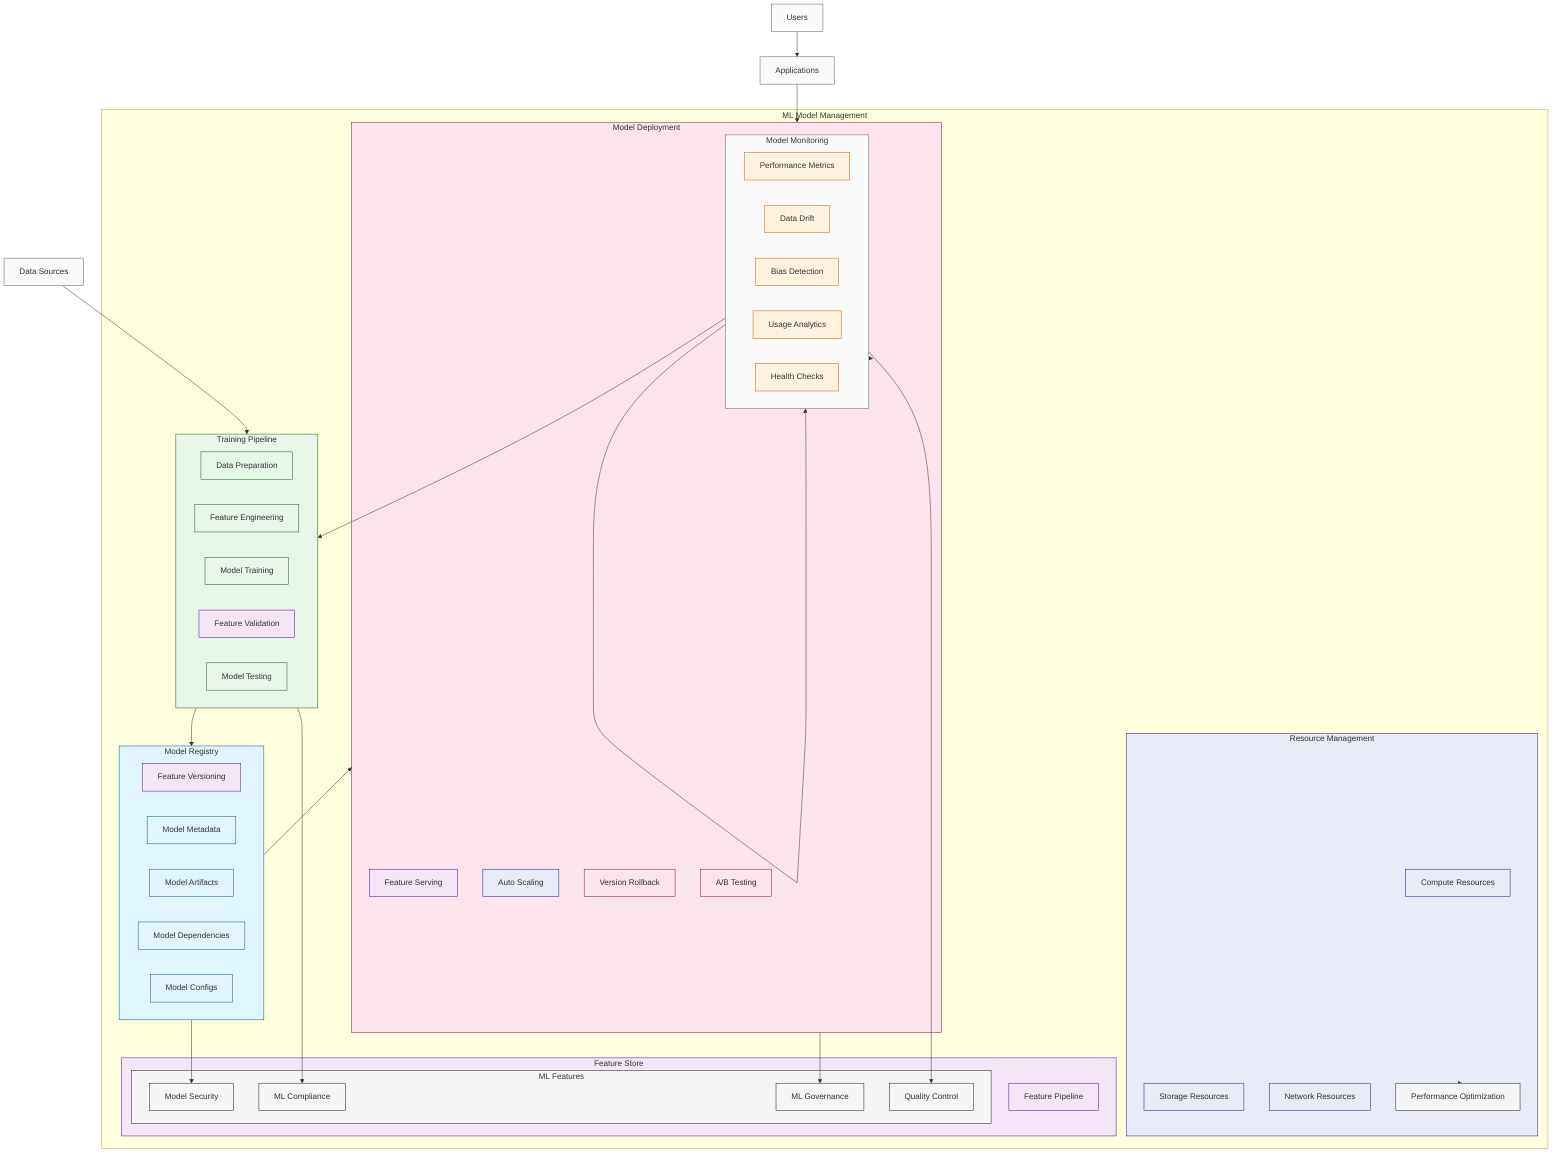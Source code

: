 graph TB
    %% Main ML Components
    subgraph ML["ML Model Management"]
        subgraph Registry["Model Registry"]
            Version[Version Control]
            Metadata[Model Metadata]
            Artifacts[Model Artifacts]
            Dependencies[Model Dependencies]
            Config[Model Configs]
        end

        subgraph Training["Training Pipeline"]
            DataPrep[Data Preparation]
            FeatureEng[Feature Engineering]
            ModelTrain[Model Training]
            Validation[Model Validation]
            Testing[Model Testing]
        end

        subgraph Deployment["Model Deployment"]
            Serving[Model Serving]
            Scaling[Auto Scaling]
            Monitoring[Performance Monitoring]
            Rollback[Version Rollback]
            A_B[A/B Testing]
        end

        subgraph Monitoring["Model Monitoring"]
            Metrics[Performance Metrics]
            Drift[Data Drift]
            Bias[Bias Detection]
            Usage[Usage Analytics]
            Health[Health Checks]
        end

        subgraph Feature["Feature Store"]
            Features[Feature Registry]
            Pipeline[Feature Pipeline]
            Serving[Feature Serving]
            Validation[Feature Validation]
            Version[Feature Versioning]
        end

        subgraph Resources["Resource Management"]
            Compute[Compute Resources]
            Storage[Storage Resources]
            Network[Network Resources]
            Scaling[Auto Scaling]
            Optimization[Resource Optimization]
        end
    end

    %% External Components
    Data[Data Sources]
    Users[Users]
    Applications[Applications]
    Monitoring[Monitoring System]

    %% Data Flow
    Data --> Training
    Training --> Registry
    Registry --> Deployment
    Deployment --> Monitoring
    Monitoring --> Training

    Users --> Applications
    Applications --> Deployment
    Monitoring --> Monitoring

    %% ML Features
    subgraph Features["ML Features"]
        Security[Model Security]
        Compliance[ML Compliance]
        Governance[ML Governance]
        Quality[Quality Control]
        Optimization[Performance Optimization]
    end

    %% Connections to Features
    Registry --> Security
    Training --> Compliance
    Deployment --> Governance
    Monitoring --> Quality
    Resources --> Optimization

    %% Styling
    classDef registry fill:#e1f5fe,stroke:#01579b
    classDef training fill:#e8f5e9,stroke:#1b5e20
    classDef deployment fill:#fce4ec,stroke:#880e4f
    classDef monitoring fill:#fff3e0,stroke:#e65100
    classDef feature fill:#f3e5f5,stroke:#4a148c
    classDef resources fill:#e8eaf6,stroke:#1a237e
    classDef features fill:#f5f5f5,stroke:#212121
    classDef external fill:#fafafa,stroke:#616161

    class Registry,Version,Metadata,Artifacts,Dependencies,Config registry
    class Training,DataPrep,FeatureEng,ModelTrain,Validation,Testing training
    class Deployment,Serving,Scaling,Monitoring,Rollback,A_B deployment
    class Monitoring,Metrics,Drift,Bias,Usage,Health monitoring
    class Feature,Features,Pipeline,Serving,Validation,Version feature
    class Resources,Compute,Storage,Network,Scaling,Optimization resources
    class Features,Security,Compliance,Governance,Quality,Optimization features
    class External,Data,Users,Applications,Monitoring external